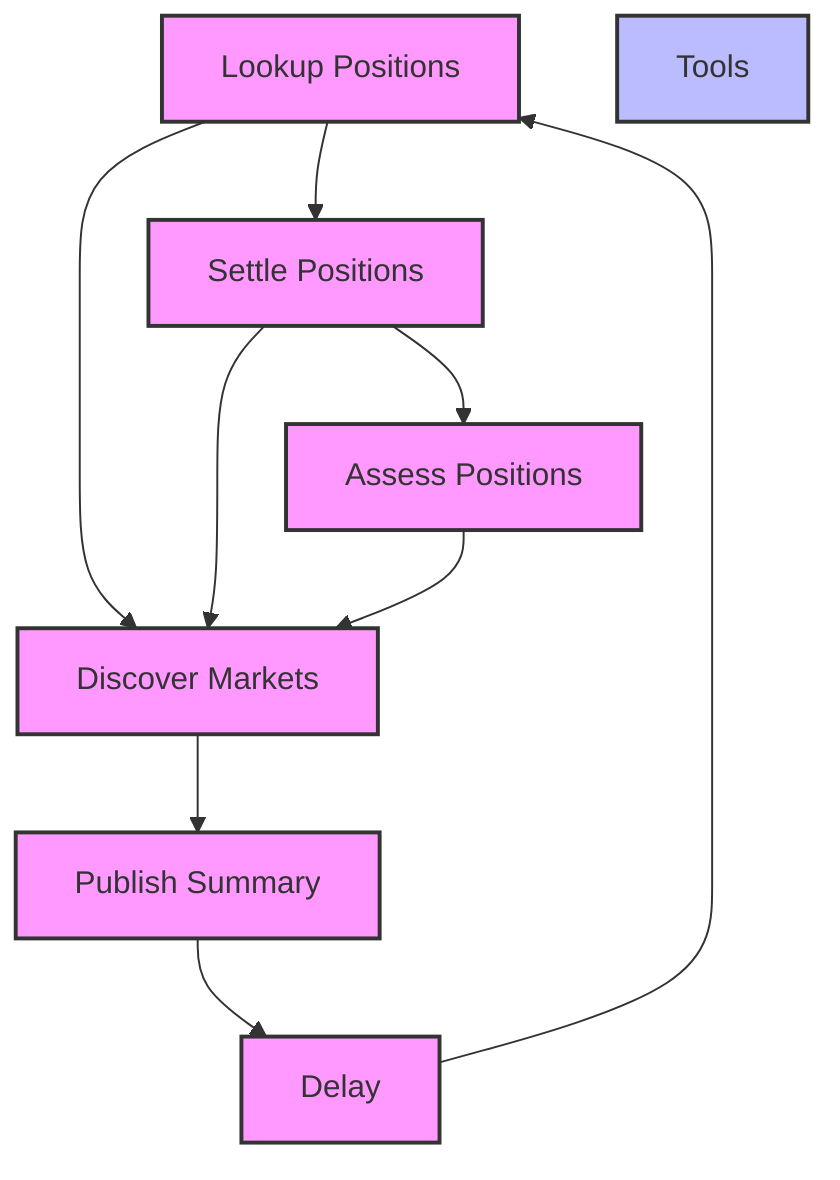graph TD;
  lookup[Lookup Positions]:::node;
  settle_positions[Settle Positions]:::node;
  assess_positions[Assess Positions]:::node;
  discover_markets[Discover Markets]:::node;
  publish_summary[Publish Summary]:::node;
  delay[Delay]:::node;
  tools[Tools]:::tool;
  lookup --> settle_positions;
  lookup --> discover_markets;
  settle_positions --> assess_positions;
  settle_positions --> discover_markets;
  assess_positions --> discover_markets;
  discover_markets --> publish_summary;
  publish_summary --> delay;
  delay --> lookup;

classDef node fill:#f9f,stroke:#333,stroke-width:2px;
classDef tool fill:#bbf,stroke:#333,stroke-width:2px;